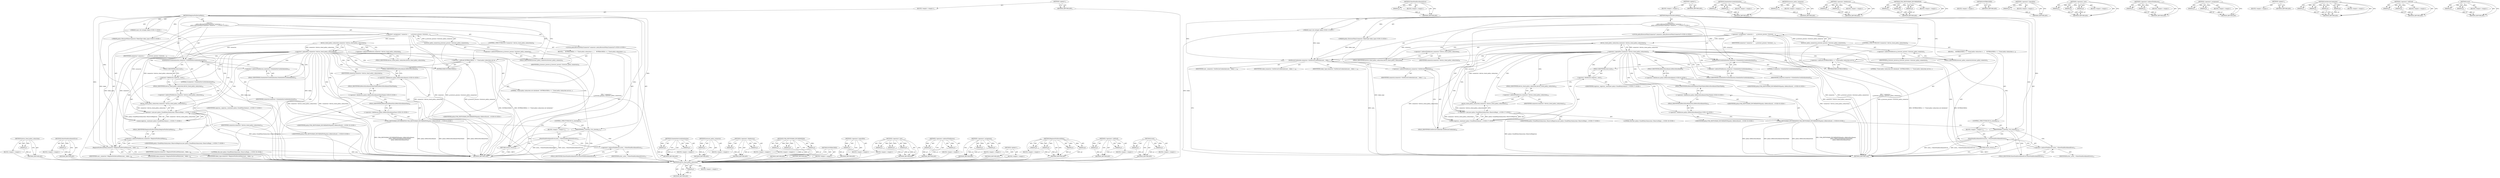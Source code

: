 digraph "reset" {
vulnerable_117 [label=<(METHOD,device_cloud_policy_subsystem)>];
vulnerable_118 [label=<(PARAM,p1)>];
vulnerable_119 [label=<(BLOCK,&lt;empty&gt;,&lt;empty&gt;)>];
vulnerable_120 [label=<(METHOD_RETURN,ANY)>];
vulnerable_140 [label=<(METHOD,ShowFatalEnrollmentError)>];
vulnerable_141 [label=<(PARAM,p1)>];
vulnerable_142 [label=<(BLOCK,&lt;empty&gt;,&lt;empty&gt;)>];
vulnerable_143 [label=<(METHOD_RETURN,ANY)>];
vulnerable_6 [label=<(METHOD,&lt;global&gt;)<SUB>1</SUB>>];
vulnerable_7 [label=<(BLOCK,&lt;empty&gt;,&lt;empty&gt;)<SUB>1</SUB>>];
vulnerable_8 [label=<(METHOD,RegisterForDevicePolicy)<SUB>1</SUB>>];
vulnerable_9 [label="<(PARAM,const std::string&amp; token)<SUB>2</SUB>>"];
vulnerable_10 [label="<(PARAM,policy::BrowserPolicyConnector::TokenType token_type)<SUB>3</SUB>>"];
vulnerable_11 [label="<(BLOCK,{
  policy::BrowserPolicyConnector* connector =...,{
  policy::BrowserPolicyConnector* connector =...)<SUB>3</SUB>>"];
vulnerable_12 [label="<(LOCAL,policy.BrowserPolicyConnector* connector: policy.BrowserPolicyConnector*)<SUB>4</SUB>>"];
vulnerable_13 [label=<(&lt;operator&gt;.assignment,* connector =
      g_browser_process-&gt;browser_...)<SUB>4</SUB>>];
vulnerable_14 [label=<(IDENTIFIER,connector,* connector =
      g_browser_process-&gt;browser_...)<SUB>4</SUB>>];
vulnerable_15 [label=<(browser_policy_connector,g_browser_process-&gt;browser_policy_connector())<SUB>5</SUB>>];
vulnerable_16 [label=<(&lt;operator&gt;.indirectFieldAccess,g_browser_process-&gt;browser_policy_connector)<SUB>5</SUB>>];
vulnerable_17 [label=<(IDENTIFIER,g_browser_process,g_browser_process-&gt;browser_policy_connector())<SUB>5</SUB>>];
vulnerable_18 [label=<(FIELD_IDENTIFIER,browser_policy_connector,browser_policy_connector)<SUB>5</SUB>>];
vulnerable_19 [label=<(CONTROL_STRUCTURE,IF,if (!connector-&gt;device_cloud_policy_subsystem()))<SUB>6</SUB>>];
vulnerable_20 [label=<(&lt;operator&gt;.logicalNot,!connector-&gt;device_cloud_policy_subsystem())<SUB>6</SUB>>];
vulnerable_21 [label=<(device_cloud_policy_subsystem,connector-&gt;device_cloud_policy_subsystem())<SUB>6</SUB>>];
vulnerable_22 [label=<(&lt;operator&gt;.indirectFieldAccess,connector-&gt;device_cloud_policy_subsystem)<SUB>6</SUB>>];
vulnerable_23 [label=<(IDENTIFIER,connector,connector-&gt;device_cloud_policy_subsystem())<SUB>6</SUB>>];
vulnerable_24 [label=<(FIELD_IDENTIFIER,device_cloud_policy_subsystem,device_cloud_policy_subsystem)<SUB>6</SUB>>];
vulnerable_25 [label=<(BLOCK,{
    NOTREACHED() &lt;&lt; &quot;Cloud policy subsystem n...,{
    NOTREACHED() &lt;&lt; &quot;Cloud policy subsystem n...)<SUB>6</SUB>>];
vulnerable_26 [label=<(&lt;operator&gt;.shiftLeft,NOTREACHED() &lt;&lt; &quot;Cloud policy subsystem not ini...)<SUB>7</SUB>>];
vulnerable_27 [label=<(NOTREACHED,NOTREACHED())<SUB>7</SUB>>];
vulnerable_28 [label=<(LITERAL,&quot;Cloud policy subsystem not initialized.&quot;,NOTREACHED() &lt;&lt; &quot;Cloud policy subsystem not ini...)<SUB>7</SUB>>];
vulnerable_29 [label="<(UMA_HISTOGRAM_ENUMERATION,UMA_HISTOGRAM_ENUMERATION(policy::kMetricEnroll...)<SUB>8</SUB>>"];
vulnerable_30 [label="<(&lt;operator&gt;.fieldAccess,policy::kMetricEnrollment)<SUB>8</SUB>>"];
vulnerable_31 [label="<(IDENTIFIER,policy,UMA_HISTOGRAM_ENUMERATION(policy::kMetricEnroll...)<SUB>8</SUB>>"];
vulnerable_32 [label=<(FIELD_IDENTIFIER,kMetricEnrollment,kMetricEnrollment)<SUB>8</SUB>>];
vulnerable_33 [label="<(&lt;operator&gt;.fieldAccess,policy::kMetricEnrollmentOtherFailed)<SUB>9</SUB>>"];
vulnerable_34 [label="<(IDENTIFIER,policy,UMA_HISTOGRAM_ENUMERATION(policy::kMetricEnroll...)<SUB>9</SUB>>"];
vulnerable_35 [label=<(FIELD_IDENTIFIER,kMetricEnrollmentOtherFailed,kMetricEnrollmentOtherFailed)<SUB>9</SUB>>];
vulnerable_36 [label="<(&lt;operator&gt;.fieldAccess,policy::kMetricEnrollmentSize)<SUB>10</SUB>>"];
vulnerable_37 [label="<(IDENTIFIER,policy,UMA_HISTOGRAM_ENUMERATION(policy::kMetricEnroll...)<SUB>10</SUB>>"];
vulnerable_38 [label=<(FIELD_IDENTIFIER,kMetricEnrollmentSize,kMetricEnrollmentSize)<SUB>10</SUB>>];
vulnerable_39 [label=<(CONTROL_STRUCTURE,IF,if (is_showing_))<SUB>11</SUB>>];
vulnerable_40 [label=<(IDENTIFIER,is_showing_,if (is_showing_))<SUB>11</SUB>>];
vulnerable_41 [label=<(BLOCK,&lt;empty&gt;,&lt;empty&gt;)<SUB>12</SUB>>];
vulnerable_42 [label=<(ShowFatalEnrollmentError,actor_-&gt;ShowFatalEnrollmentError())<SUB>12</SUB>>];
vulnerable_43 [label=<(&lt;operator&gt;.indirectFieldAccess,actor_-&gt;ShowFatalEnrollmentError)<SUB>12</SUB>>];
vulnerable_44 [label=<(IDENTIFIER,actor_,actor_-&gt;ShowFatalEnrollmentError())<SUB>12</SUB>>];
vulnerable_45 [label=<(FIELD_IDENTIFIER,ShowFatalEnrollmentError,ShowFatalEnrollmentError)<SUB>12</SUB>>];
vulnerable_46 [label=<(RETURN,return;,return;)<SUB>13</SUB>>];
vulnerable_47 [label=<(ScheduleServiceInitialization,connector-&gt;ScheduleServiceInitialization(0))<SUB>16</SUB>>];
vulnerable_48 [label=<(&lt;operator&gt;.indirectFieldAccess,connector-&gt;ScheduleServiceInitialization)<SUB>16</SUB>>];
vulnerable_49 [label=<(IDENTIFIER,connector,connector-&gt;ScheduleServiceInitialization(0))<SUB>16</SUB>>];
vulnerable_50 [label=<(FIELD_IDENTIFIER,ScheduleServiceInitialization,ScheduleServiceInitialization)<SUB>16</SUB>>];
vulnerable_51 [label=<(LITERAL,0,connector-&gt;ScheduleServiceInitialization(0))<SUB>16</SUB>>];
vulnerable_52 [label="<(reset,registrar_.reset(new policy::CloudPolicySubsyst...)<SUB>17</SUB>>"];
vulnerable_53 [label=<(&lt;operator&gt;.fieldAccess,registrar_.reset)<SUB>17</SUB>>];
vulnerable_54 [label="<(IDENTIFIER,registrar_,registrar_.reset(new policy::CloudPolicySubsyst...)<SUB>17</SUB>>"];
vulnerable_55 [label=<(FIELD_IDENTIFIER,reset,reset)<SUB>17</SUB>>];
vulnerable_56 [label="<(&lt;operator&gt;.new,new policy::CloudPolicySubsystem::ObserverRegis...)<SUB>17</SUB>>"];
vulnerable_57 [label="<(IDENTIFIER,policy::CloudPolicySubsystem::ObserverRegistrar,new policy::CloudPolicySubsystem::ObserverRegis...)<SUB>17</SUB>>"];
vulnerable_58 [label=<(device_cloud_policy_subsystem,connector-&gt;device_cloud_policy_subsystem())<SUB>18</SUB>>];
vulnerable_59 [label=<(&lt;operator&gt;.indirectFieldAccess,connector-&gt;device_cloud_policy_subsystem)<SUB>18</SUB>>];
vulnerable_60 [label=<(IDENTIFIER,connector,connector-&gt;device_cloud_policy_subsystem())<SUB>18</SUB>>];
vulnerable_61 [label=<(FIELD_IDENTIFIER,device_cloud_policy_subsystem,device_cloud_policy_subsystem)<SUB>18</SUB>>];
vulnerable_62 [label="<(LITERAL,this,new policy::CloudPolicySubsystem::ObserverRegis...)<SUB>18</SUB>>"];
vulnerable_63 [label=<(SetDeviceCredentials,connector-&gt;SetDeviceCredentials(user_, token, t...)<SUB>20</SUB>>];
vulnerable_64 [label=<(&lt;operator&gt;.indirectFieldAccess,connector-&gt;SetDeviceCredentials)<SUB>20</SUB>>];
vulnerable_65 [label=<(IDENTIFIER,connector,connector-&gt;SetDeviceCredentials(user_, token, t...)<SUB>20</SUB>>];
vulnerable_66 [label=<(FIELD_IDENTIFIER,SetDeviceCredentials,SetDeviceCredentials)<SUB>20</SUB>>];
vulnerable_67 [label=<(IDENTIFIER,user_,connector-&gt;SetDeviceCredentials(user_, token, t...)<SUB>20</SUB>>];
vulnerable_68 [label=<(IDENTIFIER,token,connector-&gt;SetDeviceCredentials(user_, token, t...)<SUB>20</SUB>>];
vulnerable_69 [label=<(IDENTIFIER,token_type,connector-&gt;SetDeviceCredentials(user_, token, t...)<SUB>20</SUB>>];
vulnerable_70 [label=<(METHOD_RETURN,void)<SUB>1</SUB>>];
vulnerable_72 [label=<(METHOD_RETURN,ANY)<SUB>1</SUB>>];
vulnerable_144 [label=<(METHOD,ScheduleServiceInitialization)>];
vulnerable_145 [label=<(PARAM,p1)>];
vulnerable_146 [label=<(PARAM,p2)>];
vulnerable_147 [label=<(BLOCK,&lt;empty&gt;,&lt;empty&gt;)>];
vulnerable_148 [label=<(METHOD_RETURN,ANY)>];
vulnerable_104 [label=<(METHOD,browser_policy_connector)>];
vulnerable_105 [label=<(PARAM,p1)>];
vulnerable_106 [label=<(BLOCK,&lt;empty&gt;,&lt;empty&gt;)>];
vulnerable_107 [label=<(METHOD_RETURN,ANY)>];
vulnerable_135 [label=<(METHOD,&lt;operator&gt;.fieldAccess)>];
vulnerable_136 [label=<(PARAM,p1)>];
vulnerable_137 [label=<(PARAM,p2)>];
vulnerable_138 [label=<(BLOCK,&lt;empty&gt;,&lt;empty&gt;)>];
vulnerable_139 [label=<(METHOD_RETURN,ANY)>];
vulnerable_129 [label=<(METHOD,UMA_HISTOGRAM_ENUMERATION)>];
vulnerable_130 [label=<(PARAM,p1)>];
vulnerable_131 [label=<(PARAM,p2)>];
vulnerable_132 [label=<(PARAM,p3)>];
vulnerable_133 [label=<(BLOCK,&lt;empty&gt;,&lt;empty&gt;)>];
vulnerable_134 [label=<(METHOD_RETURN,ANY)>];
vulnerable_126 [label=<(METHOD,NOTREACHED)>];
vulnerable_127 [label=<(BLOCK,&lt;empty&gt;,&lt;empty&gt;)>];
vulnerable_128 [label=<(METHOD_RETURN,ANY)>];
vulnerable_113 [label=<(METHOD,&lt;operator&gt;.logicalNot)>];
vulnerable_114 [label=<(PARAM,p1)>];
vulnerable_115 [label=<(BLOCK,&lt;empty&gt;,&lt;empty&gt;)>];
vulnerable_116 [label=<(METHOD_RETURN,ANY)>];
vulnerable_154 [label=<(METHOD,&lt;operator&gt;.new)>];
vulnerable_155 [label=<(PARAM,p1)>];
vulnerable_156 [label=<(PARAM,p2)>];
vulnerable_157 [label=<(PARAM,p3)>];
vulnerable_158 [label=<(BLOCK,&lt;empty&gt;,&lt;empty&gt;)>];
vulnerable_159 [label=<(METHOD_RETURN,ANY)>];
vulnerable_108 [label=<(METHOD,&lt;operator&gt;.indirectFieldAccess)>];
vulnerable_109 [label=<(PARAM,p1)>];
vulnerable_110 [label=<(PARAM,p2)>];
vulnerable_111 [label=<(BLOCK,&lt;empty&gt;,&lt;empty&gt;)>];
vulnerable_112 [label=<(METHOD_RETURN,ANY)>];
vulnerable_99 [label=<(METHOD,&lt;operator&gt;.assignment)>];
vulnerable_100 [label=<(PARAM,p1)>];
vulnerable_101 [label=<(PARAM,p2)>];
vulnerable_102 [label=<(BLOCK,&lt;empty&gt;,&lt;empty&gt;)>];
vulnerable_103 [label=<(METHOD_RETURN,ANY)>];
vulnerable_93 [label=<(METHOD,&lt;global&gt;)<SUB>1</SUB>>];
vulnerable_94 [label=<(BLOCK,&lt;empty&gt;,&lt;empty&gt;)>];
vulnerable_95 [label=<(METHOD_RETURN,ANY)>];
vulnerable_160 [label=<(METHOD,SetDeviceCredentials)>];
vulnerable_161 [label=<(PARAM,p1)>];
vulnerable_162 [label=<(PARAM,p2)>];
vulnerable_163 [label=<(PARAM,p3)>];
vulnerable_164 [label=<(PARAM,p4)>];
vulnerable_165 [label=<(BLOCK,&lt;empty&gt;,&lt;empty&gt;)>];
vulnerable_166 [label=<(METHOD_RETURN,ANY)>];
vulnerable_121 [label=<(METHOD,&lt;operator&gt;.shiftLeft)>];
vulnerable_122 [label=<(PARAM,p1)>];
vulnerable_123 [label=<(PARAM,p2)>];
vulnerable_124 [label=<(BLOCK,&lt;empty&gt;,&lt;empty&gt;)>];
vulnerable_125 [label=<(METHOD_RETURN,ANY)>];
vulnerable_149 [label=<(METHOD,reset)>];
vulnerable_150 [label=<(PARAM,p1)>];
vulnerable_151 [label=<(PARAM,p2)>];
vulnerable_152 [label=<(BLOCK,&lt;empty&gt;,&lt;empty&gt;)>];
vulnerable_153 [label=<(METHOD_RETURN,ANY)>];
fixed_117 [label=<(METHOD,device_cloud_policy_subsystem)>];
fixed_118 [label=<(PARAM,p1)>];
fixed_119 [label=<(BLOCK,&lt;empty&gt;,&lt;empty&gt;)>];
fixed_120 [label=<(METHOD_RETURN,ANY)>];
fixed_140 [label=<(METHOD,ShowFatalEnrollmentError)>];
fixed_141 [label=<(PARAM,p1)>];
fixed_142 [label=<(BLOCK,&lt;empty&gt;,&lt;empty&gt;)>];
fixed_143 [label=<(METHOD_RETURN,ANY)>];
fixed_6 [label=<(METHOD,&lt;global&gt;)<SUB>1</SUB>>];
fixed_7 [label=<(BLOCK,&lt;empty&gt;,&lt;empty&gt;)<SUB>1</SUB>>];
fixed_8 [label=<(METHOD,RegisterForDevicePolicy)<SUB>1</SUB>>];
fixed_9 [label="<(PARAM,const std::string&amp; token)<SUB>2</SUB>>"];
fixed_10 [label="<(PARAM,policy::BrowserPolicyConnector::TokenType token_type)<SUB>3</SUB>>"];
fixed_11 [label="<(BLOCK,{
  policy::BrowserPolicyConnector* connector =...,{
  policy::BrowserPolicyConnector* connector =...)<SUB>3</SUB>>"];
fixed_12 [label="<(LOCAL,policy.BrowserPolicyConnector* connector: policy.BrowserPolicyConnector*)<SUB>4</SUB>>"];
fixed_13 [label=<(&lt;operator&gt;.assignment,* connector =
      g_browser_process-&gt;browser_...)<SUB>4</SUB>>];
fixed_14 [label=<(IDENTIFIER,connector,* connector =
      g_browser_process-&gt;browser_...)<SUB>4</SUB>>];
fixed_15 [label=<(browser_policy_connector,g_browser_process-&gt;browser_policy_connector())<SUB>5</SUB>>];
fixed_16 [label=<(&lt;operator&gt;.indirectFieldAccess,g_browser_process-&gt;browser_policy_connector)<SUB>5</SUB>>];
fixed_17 [label=<(IDENTIFIER,g_browser_process,g_browser_process-&gt;browser_policy_connector())<SUB>5</SUB>>];
fixed_18 [label=<(FIELD_IDENTIFIER,browser_policy_connector,browser_policy_connector)<SUB>5</SUB>>];
fixed_19 [label=<(CONTROL_STRUCTURE,IF,if (!connector-&gt;device_cloud_policy_subsystem()))<SUB>6</SUB>>];
fixed_20 [label=<(&lt;operator&gt;.logicalNot,!connector-&gt;device_cloud_policy_subsystem())<SUB>6</SUB>>];
fixed_21 [label=<(device_cloud_policy_subsystem,connector-&gt;device_cloud_policy_subsystem())<SUB>6</SUB>>];
fixed_22 [label=<(&lt;operator&gt;.indirectFieldAccess,connector-&gt;device_cloud_policy_subsystem)<SUB>6</SUB>>];
fixed_23 [label=<(IDENTIFIER,connector,connector-&gt;device_cloud_policy_subsystem())<SUB>6</SUB>>];
fixed_24 [label=<(FIELD_IDENTIFIER,device_cloud_policy_subsystem,device_cloud_policy_subsystem)<SUB>6</SUB>>];
fixed_25 [label=<(BLOCK,{
    NOTREACHED() &lt;&lt; &quot;Cloud policy subsystem n...,{
    NOTREACHED() &lt;&lt; &quot;Cloud policy subsystem n...)<SUB>6</SUB>>];
fixed_26 [label=<(&lt;operator&gt;.shiftLeft,NOTREACHED() &lt;&lt; &quot;Cloud policy subsystem not ini...)<SUB>7</SUB>>];
fixed_27 [label=<(NOTREACHED,NOTREACHED())<SUB>7</SUB>>];
fixed_28 [label=<(LITERAL,&quot;Cloud policy subsystem not initialized.&quot;,NOTREACHED() &lt;&lt; &quot;Cloud policy subsystem not ini...)<SUB>7</SUB>>];
fixed_29 [label="<(UMA_HISTOGRAM_ENUMERATION,UMA_HISTOGRAM_ENUMERATION(policy::kMetricEnroll...)<SUB>8</SUB>>"];
fixed_30 [label="<(&lt;operator&gt;.fieldAccess,policy::kMetricEnrollment)<SUB>8</SUB>>"];
fixed_31 [label="<(IDENTIFIER,policy,UMA_HISTOGRAM_ENUMERATION(policy::kMetricEnroll...)<SUB>8</SUB>>"];
fixed_32 [label=<(FIELD_IDENTIFIER,kMetricEnrollment,kMetricEnrollment)<SUB>8</SUB>>];
fixed_33 [label="<(&lt;operator&gt;.fieldAccess,policy::kMetricEnrollmentOtherFailed)<SUB>9</SUB>>"];
fixed_34 [label="<(IDENTIFIER,policy,UMA_HISTOGRAM_ENUMERATION(policy::kMetricEnroll...)<SUB>9</SUB>>"];
fixed_35 [label=<(FIELD_IDENTIFIER,kMetricEnrollmentOtherFailed,kMetricEnrollmentOtherFailed)<SUB>9</SUB>>];
fixed_36 [label="<(&lt;operator&gt;.fieldAccess,policy::kMetricEnrollmentSize)<SUB>10</SUB>>"];
fixed_37 [label="<(IDENTIFIER,policy,UMA_HISTOGRAM_ENUMERATION(policy::kMetricEnroll...)<SUB>10</SUB>>"];
fixed_38 [label=<(FIELD_IDENTIFIER,kMetricEnrollmentSize,kMetricEnrollmentSize)<SUB>10</SUB>>];
fixed_39 [label=<(CONTROL_STRUCTURE,IF,if (is_showing_))<SUB>11</SUB>>];
fixed_40 [label=<(IDENTIFIER,is_showing_,if (is_showing_))<SUB>11</SUB>>];
fixed_41 [label=<(BLOCK,&lt;empty&gt;,&lt;empty&gt;)<SUB>12</SUB>>];
fixed_42 [label=<(ShowFatalEnrollmentError,actor_-&gt;ShowFatalEnrollmentError())<SUB>12</SUB>>];
fixed_43 [label=<(&lt;operator&gt;.indirectFieldAccess,actor_-&gt;ShowFatalEnrollmentError)<SUB>12</SUB>>];
fixed_44 [label=<(IDENTIFIER,actor_,actor_-&gt;ShowFatalEnrollmentError())<SUB>12</SUB>>];
fixed_45 [label=<(FIELD_IDENTIFIER,ShowFatalEnrollmentError,ShowFatalEnrollmentError)<SUB>12</SUB>>];
fixed_46 [label=<(RETURN,return;,return;)<SUB>13</SUB>>];
fixed_47 [label=<(ScheduleServiceInitialization,connector-&gt;ScheduleServiceInitialization(0))<SUB>16</SUB>>];
fixed_48 [label=<(&lt;operator&gt;.indirectFieldAccess,connector-&gt;ScheduleServiceInitialization)<SUB>16</SUB>>];
fixed_49 [label=<(IDENTIFIER,connector,connector-&gt;ScheduleServiceInitialization(0))<SUB>16</SUB>>];
fixed_50 [label=<(FIELD_IDENTIFIER,ScheduleServiceInitialization,ScheduleServiceInitialization)<SUB>16</SUB>>];
fixed_51 [label=<(LITERAL,0,connector-&gt;ScheduleServiceInitialization(0))<SUB>16</SUB>>];
fixed_52 [label="<(reset,registrar_.reset(new policy::CloudPolicySubsyst...)<SUB>17</SUB>>"];
fixed_53 [label=<(&lt;operator&gt;.fieldAccess,registrar_.reset)<SUB>17</SUB>>];
fixed_54 [label="<(IDENTIFIER,registrar_,registrar_.reset(new policy::CloudPolicySubsyst...)<SUB>17</SUB>>"];
fixed_55 [label=<(FIELD_IDENTIFIER,reset,reset)<SUB>17</SUB>>];
fixed_56 [label="<(&lt;operator&gt;.new,new policy::CloudPolicySubsystem::ObserverRegis...)<SUB>17</SUB>>"];
fixed_57 [label="<(IDENTIFIER,policy::CloudPolicySubsystem::ObserverRegistrar,new policy::CloudPolicySubsystem::ObserverRegis...)<SUB>17</SUB>>"];
fixed_58 [label=<(device_cloud_policy_subsystem,connector-&gt;device_cloud_policy_subsystem())<SUB>18</SUB>>];
fixed_59 [label=<(&lt;operator&gt;.indirectFieldAccess,connector-&gt;device_cloud_policy_subsystem)<SUB>18</SUB>>];
fixed_60 [label=<(IDENTIFIER,connector,connector-&gt;device_cloud_policy_subsystem())<SUB>18</SUB>>];
fixed_61 [label=<(FIELD_IDENTIFIER,device_cloud_policy_subsystem,device_cloud_policy_subsystem)<SUB>18</SUB>>];
fixed_62 [label="<(LITERAL,this,new policy::CloudPolicySubsystem::ObserverRegis...)<SUB>18</SUB>>"];
fixed_63 [label=<(RegisterForDevicePolicy,connector-&gt;RegisterForDevicePolicy(user_, token...)<SUB>20</SUB>>];
fixed_64 [label=<(&lt;operator&gt;.indirectFieldAccess,connector-&gt;RegisterForDevicePolicy)<SUB>20</SUB>>];
fixed_65 [label=<(IDENTIFIER,connector,connector-&gt;RegisterForDevicePolicy(user_, token...)<SUB>20</SUB>>];
fixed_66 [label=<(FIELD_IDENTIFIER,RegisterForDevicePolicy,RegisterForDevicePolicy)<SUB>20</SUB>>];
fixed_67 [label=<(IDENTIFIER,user_,connector-&gt;RegisterForDevicePolicy(user_, token...)<SUB>20</SUB>>];
fixed_68 [label=<(IDENTIFIER,token,connector-&gt;RegisterForDevicePolicy(user_, token...)<SUB>20</SUB>>];
fixed_69 [label=<(IDENTIFIER,token_type,connector-&gt;RegisterForDevicePolicy(user_, token...)<SUB>20</SUB>>];
fixed_70 [label=<(METHOD_RETURN,void)<SUB>1</SUB>>];
fixed_72 [label=<(METHOD_RETURN,ANY)<SUB>1</SUB>>];
fixed_144 [label=<(METHOD,ScheduleServiceInitialization)>];
fixed_145 [label=<(PARAM,p1)>];
fixed_146 [label=<(PARAM,p2)>];
fixed_147 [label=<(BLOCK,&lt;empty&gt;,&lt;empty&gt;)>];
fixed_148 [label=<(METHOD_RETURN,ANY)>];
fixed_104 [label=<(METHOD,browser_policy_connector)>];
fixed_105 [label=<(PARAM,p1)>];
fixed_106 [label=<(BLOCK,&lt;empty&gt;,&lt;empty&gt;)>];
fixed_107 [label=<(METHOD_RETURN,ANY)>];
fixed_135 [label=<(METHOD,&lt;operator&gt;.fieldAccess)>];
fixed_136 [label=<(PARAM,p1)>];
fixed_137 [label=<(PARAM,p2)>];
fixed_138 [label=<(BLOCK,&lt;empty&gt;,&lt;empty&gt;)>];
fixed_139 [label=<(METHOD_RETURN,ANY)>];
fixed_129 [label=<(METHOD,UMA_HISTOGRAM_ENUMERATION)>];
fixed_130 [label=<(PARAM,p1)>];
fixed_131 [label=<(PARAM,p2)>];
fixed_132 [label=<(PARAM,p3)>];
fixed_133 [label=<(BLOCK,&lt;empty&gt;,&lt;empty&gt;)>];
fixed_134 [label=<(METHOD_RETURN,ANY)>];
fixed_126 [label=<(METHOD,NOTREACHED)>];
fixed_127 [label=<(BLOCK,&lt;empty&gt;,&lt;empty&gt;)>];
fixed_128 [label=<(METHOD_RETURN,ANY)>];
fixed_113 [label=<(METHOD,&lt;operator&gt;.logicalNot)>];
fixed_114 [label=<(PARAM,p1)>];
fixed_115 [label=<(BLOCK,&lt;empty&gt;,&lt;empty&gt;)>];
fixed_116 [label=<(METHOD_RETURN,ANY)>];
fixed_154 [label=<(METHOD,&lt;operator&gt;.new)>];
fixed_155 [label=<(PARAM,p1)>];
fixed_156 [label=<(PARAM,p2)>];
fixed_157 [label=<(PARAM,p3)>];
fixed_158 [label=<(BLOCK,&lt;empty&gt;,&lt;empty&gt;)>];
fixed_159 [label=<(METHOD_RETURN,ANY)>];
fixed_108 [label=<(METHOD,&lt;operator&gt;.indirectFieldAccess)>];
fixed_109 [label=<(PARAM,p1)>];
fixed_110 [label=<(PARAM,p2)>];
fixed_111 [label=<(BLOCK,&lt;empty&gt;,&lt;empty&gt;)>];
fixed_112 [label=<(METHOD_RETURN,ANY)>];
fixed_99 [label=<(METHOD,&lt;operator&gt;.assignment)>];
fixed_100 [label=<(PARAM,p1)>];
fixed_101 [label=<(PARAM,p2)>];
fixed_102 [label=<(BLOCK,&lt;empty&gt;,&lt;empty&gt;)>];
fixed_103 [label=<(METHOD_RETURN,ANY)>];
fixed_93 [label=<(METHOD,&lt;global&gt;)<SUB>1</SUB>>];
fixed_94 [label=<(BLOCK,&lt;empty&gt;,&lt;empty&gt;)>];
fixed_95 [label=<(METHOD_RETURN,ANY)>];
fixed_160 [label=<(METHOD,RegisterForDevicePolicy)>];
fixed_161 [label=<(PARAM,p1)>];
fixed_162 [label=<(PARAM,p2)>];
fixed_163 [label=<(PARAM,p3)>];
fixed_164 [label=<(PARAM,p4)>];
fixed_165 [label=<(BLOCK,&lt;empty&gt;,&lt;empty&gt;)>];
fixed_166 [label=<(METHOD_RETURN,ANY)>];
fixed_121 [label=<(METHOD,&lt;operator&gt;.shiftLeft)>];
fixed_122 [label=<(PARAM,p1)>];
fixed_123 [label=<(PARAM,p2)>];
fixed_124 [label=<(BLOCK,&lt;empty&gt;,&lt;empty&gt;)>];
fixed_125 [label=<(METHOD_RETURN,ANY)>];
fixed_149 [label=<(METHOD,reset)>];
fixed_150 [label=<(PARAM,p1)>];
fixed_151 [label=<(PARAM,p2)>];
fixed_152 [label=<(BLOCK,&lt;empty&gt;,&lt;empty&gt;)>];
fixed_153 [label=<(METHOD_RETURN,ANY)>];
vulnerable_117 -> vulnerable_118  [key=0, label="AST: "];
vulnerable_117 -> vulnerable_118  [key=1, label="DDG: "];
vulnerable_117 -> vulnerable_119  [key=0, label="AST: "];
vulnerable_117 -> vulnerable_120  [key=0, label="AST: "];
vulnerable_117 -> vulnerable_120  [key=1, label="CFG: "];
vulnerable_118 -> vulnerable_120  [key=0, label="DDG: p1"];
vulnerable_140 -> vulnerable_141  [key=0, label="AST: "];
vulnerable_140 -> vulnerable_141  [key=1, label="DDG: "];
vulnerable_140 -> vulnerable_142  [key=0, label="AST: "];
vulnerable_140 -> vulnerable_143  [key=0, label="AST: "];
vulnerable_140 -> vulnerable_143  [key=1, label="CFG: "];
vulnerable_141 -> vulnerable_143  [key=0, label="DDG: p1"];
vulnerable_6 -> vulnerable_7  [key=0, label="AST: "];
vulnerable_6 -> vulnerable_72  [key=0, label="AST: "];
vulnerable_6 -> vulnerable_72  [key=1, label="CFG: "];
vulnerable_7 -> vulnerable_8  [key=0, label="AST: "];
vulnerable_8 -> vulnerable_9  [key=0, label="AST: "];
vulnerable_8 -> vulnerable_9  [key=1, label="DDG: "];
vulnerable_8 -> vulnerable_10  [key=0, label="AST: "];
vulnerable_8 -> vulnerable_10  [key=1, label="DDG: "];
vulnerable_8 -> vulnerable_11  [key=0, label="AST: "];
vulnerable_8 -> vulnerable_70  [key=0, label="AST: "];
vulnerable_8 -> vulnerable_18  [key=0, label="CFG: "];
vulnerable_8 -> vulnerable_47  [key=0, label="DDG: "];
vulnerable_8 -> vulnerable_63  [key=0, label="DDG: "];
vulnerable_8 -> vulnerable_46  [key=0, label="DDG: "];
vulnerable_8 -> vulnerable_56  [key=0, label="DDG: "];
vulnerable_8 -> vulnerable_26  [key=0, label="DDG: "];
vulnerable_8 -> vulnerable_40  [key=0, label="DDG: "];
vulnerable_9 -> vulnerable_70  [key=0, label="DDG: token"];
vulnerable_9 -> vulnerable_63  [key=0, label="DDG: token"];
vulnerable_10 -> vulnerable_70  [key=0, label="DDG: token_type"];
vulnerable_10 -> vulnerable_63  [key=0, label="DDG: token_type"];
vulnerable_11 -> vulnerable_12  [key=0, label="AST: "];
vulnerable_11 -> vulnerable_13  [key=0, label="AST: "];
vulnerable_11 -> vulnerable_19  [key=0, label="AST: "];
vulnerable_11 -> vulnerable_47  [key=0, label="AST: "];
vulnerable_11 -> vulnerable_52  [key=0, label="AST: "];
vulnerable_11 -> vulnerable_63  [key=0, label="AST: "];
vulnerable_13 -> vulnerable_14  [key=0, label="AST: "];
vulnerable_13 -> vulnerable_15  [key=0, label="AST: "];
vulnerable_13 -> vulnerable_24  [key=0, label="CFG: "];
vulnerable_13 -> vulnerable_70  [key=0, label="DDG: connector"];
vulnerable_13 -> vulnerable_70  [key=1, label="DDG: g_browser_process-&gt;browser_policy_connector()"];
vulnerable_13 -> vulnerable_70  [key=2, label="DDG: * connector =
      g_browser_process-&gt;browser_policy_connector()"];
vulnerable_13 -> vulnerable_47  [key=0, label="DDG: connector"];
vulnerable_13 -> vulnerable_63  [key=0, label="DDG: connector"];
vulnerable_13 -> vulnerable_21  [key=0, label="DDG: connector"];
vulnerable_13 -> vulnerable_58  [key=0, label="DDG: connector"];
vulnerable_15 -> vulnerable_16  [key=0, label="AST: "];
vulnerable_15 -> vulnerable_13  [key=0, label="CFG: "];
vulnerable_15 -> vulnerable_13  [key=1, label="DDG: g_browser_process-&gt;browser_policy_connector"];
vulnerable_15 -> vulnerable_70  [key=0, label="DDG: g_browser_process-&gt;browser_policy_connector"];
vulnerable_16 -> vulnerable_17  [key=0, label="AST: "];
vulnerable_16 -> vulnerable_18  [key=0, label="AST: "];
vulnerable_16 -> vulnerable_15  [key=0, label="CFG: "];
vulnerable_18 -> vulnerable_16  [key=0, label="CFG: "];
vulnerable_19 -> vulnerable_20  [key=0, label="AST: "];
vulnerable_19 -> vulnerable_25  [key=0, label="AST: "];
vulnerable_20 -> vulnerable_21  [key=0, label="AST: "];
vulnerable_20 -> vulnerable_27  [key=0, label="CFG: "];
vulnerable_20 -> vulnerable_27  [key=1, label="CDG: "];
vulnerable_20 -> vulnerable_50  [key=0, label="CFG: "];
vulnerable_20 -> vulnerable_50  [key=1, label="CDG: "];
vulnerable_20 -> vulnerable_70  [key=0, label="DDG: connector-&gt;device_cloud_policy_subsystem()"];
vulnerable_20 -> vulnerable_70  [key=1, label="DDG: !connector-&gt;device_cloud_policy_subsystem()"];
vulnerable_20 -> vulnerable_47  [key=0, label="CDG: "];
vulnerable_20 -> vulnerable_30  [key=0, label="CDG: "];
vulnerable_20 -> vulnerable_48  [key=0, label="CDG: "];
vulnerable_20 -> vulnerable_32  [key=0, label="CDG: "];
vulnerable_20 -> vulnerable_58  [key=0, label="CDG: "];
vulnerable_20 -> vulnerable_33  [key=0, label="CDG: "];
vulnerable_20 -> vulnerable_61  [key=0, label="CDG: "];
vulnerable_20 -> vulnerable_26  [key=0, label="CDG: "];
vulnerable_20 -> vulnerable_64  [key=0, label="CDG: "];
vulnerable_20 -> vulnerable_66  [key=0, label="CDG: "];
vulnerable_20 -> vulnerable_36  [key=0, label="CDG: "];
vulnerable_20 -> vulnerable_52  [key=0, label="CDG: "];
vulnerable_20 -> vulnerable_46  [key=0, label="CDG: "];
vulnerable_20 -> vulnerable_53  [key=0, label="CDG: "];
vulnerable_20 -> vulnerable_38  [key=0, label="CDG: "];
vulnerable_20 -> vulnerable_56  [key=0, label="CDG: "];
vulnerable_20 -> vulnerable_63  [key=0, label="CDG: "];
vulnerable_20 -> vulnerable_40  [key=0, label="CDG: "];
vulnerable_20 -> vulnerable_29  [key=0, label="CDG: "];
vulnerable_20 -> vulnerable_59  [key=0, label="CDG: "];
vulnerable_20 -> vulnerable_35  [key=0, label="CDG: "];
vulnerable_20 -> vulnerable_55  [key=0, label="CDG: "];
vulnerable_21 -> vulnerable_22  [key=0, label="AST: "];
vulnerable_21 -> vulnerable_20  [key=0, label="CFG: "];
vulnerable_21 -> vulnerable_20  [key=1, label="DDG: connector-&gt;device_cloud_policy_subsystem"];
vulnerable_21 -> vulnerable_70  [key=0, label="DDG: connector-&gt;device_cloud_policy_subsystem"];
vulnerable_21 -> vulnerable_58  [key=0, label="DDG: connector-&gt;device_cloud_policy_subsystem"];
vulnerable_22 -> vulnerable_23  [key=0, label="AST: "];
vulnerable_22 -> vulnerable_24  [key=0, label="AST: "];
vulnerable_22 -> vulnerable_21  [key=0, label="CFG: "];
vulnerable_24 -> vulnerable_22  [key=0, label="CFG: "];
vulnerable_25 -> vulnerable_26  [key=0, label="AST: "];
vulnerable_25 -> vulnerable_29  [key=0, label="AST: "];
vulnerable_25 -> vulnerable_39  [key=0, label="AST: "];
vulnerable_25 -> vulnerable_46  [key=0, label="AST: "];
vulnerable_26 -> vulnerable_27  [key=0, label="AST: "];
vulnerable_26 -> vulnerable_28  [key=0, label="AST: "];
vulnerable_26 -> vulnerable_32  [key=0, label="CFG: "];
vulnerable_26 -> vulnerable_70  [key=0, label="DDG: NOTREACHED()"];
vulnerable_26 -> vulnerable_70  [key=1, label="DDG: NOTREACHED() &lt;&lt; &quot;Cloud policy subsystem not initialized.&quot;"];
vulnerable_27 -> vulnerable_26  [key=0, label="CFG: "];
vulnerable_29 -> vulnerable_30  [key=0, label="AST: "];
vulnerable_29 -> vulnerable_33  [key=0, label="AST: "];
vulnerable_29 -> vulnerable_36  [key=0, label="AST: "];
vulnerable_29 -> vulnerable_40  [key=0, label="CFG: "];
vulnerable_29 -> vulnerable_70  [key=0, label="DDG: policy::kMetricEnrollment"];
vulnerable_29 -> vulnerable_70  [key=1, label="DDG: policy::kMetricEnrollmentOtherFailed"];
vulnerable_29 -> vulnerable_70  [key=2, label="DDG: policy::kMetricEnrollmentSize"];
vulnerable_29 -> vulnerable_70  [key=3, label="DDG: UMA_HISTOGRAM_ENUMERATION(policy::kMetricEnrollment,
                              policy::kMetricEnrollmentOtherFailed,
                              policy::kMetricEnrollmentSize)"];
vulnerable_30 -> vulnerable_31  [key=0, label="AST: "];
vulnerable_30 -> vulnerable_32  [key=0, label="AST: "];
vulnerable_30 -> vulnerable_35  [key=0, label="CFG: "];
vulnerable_32 -> vulnerable_30  [key=0, label="CFG: "];
vulnerable_33 -> vulnerable_34  [key=0, label="AST: "];
vulnerable_33 -> vulnerable_35  [key=0, label="AST: "];
vulnerable_33 -> vulnerable_38  [key=0, label="CFG: "];
vulnerable_35 -> vulnerable_33  [key=0, label="CFG: "];
vulnerable_36 -> vulnerable_37  [key=0, label="AST: "];
vulnerable_36 -> vulnerable_38  [key=0, label="AST: "];
vulnerable_36 -> vulnerable_29  [key=0, label="CFG: "];
vulnerable_38 -> vulnerable_36  [key=0, label="CFG: "];
vulnerable_39 -> vulnerable_40  [key=0, label="AST: "];
vulnerable_39 -> vulnerable_41  [key=0, label="AST: "];
vulnerable_40 -> vulnerable_46  [key=0, label="CFG: "];
vulnerable_40 -> vulnerable_45  [key=0, label="CFG: "];
vulnerable_40 -> vulnerable_45  [key=1, label="CDG: "];
vulnerable_40 -> vulnerable_42  [key=0, label="CDG: "];
vulnerable_40 -> vulnerable_43  [key=0, label="CDG: "];
vulnerable_41 -> vulnerable_42  [key=0, label="AST: "];
vulnerable_42 -> vulnerable_43  [key=0, label="AST: "];
vulnerable_42 -> vulnerable_46  [key=0, label="CFG: "];
vulnerable_42 -> vulnerable_70  [key=0, label="DDG: actor_-&gt;ShowFatalEnrollmentError"];
vulnerable_42 -> vulnerable_70  [key=1, label="DDG: actor_-&gt;ShowFatalEnrollmentError()"];
vulnerable_43 -> vulnerable_44  [key=0, label="AST: "];
vulnerable_43 -> vulnerable_45  [key=0, label="AST: "];
vulnerable_43 -> vulnerable_42  [key=0, label="CFG: "];
vulnerable_45 -> vulnerable_43  [key=0, label="CFG: "];
vulnerable_46 -> vulnerable_70  [key=0, label="CFG: "];
vulnerable_46 -> vulnerable_70  [key=1, label="DDG: &lt;RET&gt;"];
vulnerable_47 -> vulnerable_48  [key=0, label="AST: "];
vulnerable_47 -> vulnerable_51  [key=0, label="AST: "];
vulnerable_47 -> vulnerable_55  [key=0, label="CFG: "];
vulnerable_48 -> vulnerable_49  [key=0, label="AST: "];
vulnerable_48 -> vulnerable_50  [key=0, label="AST: "];
vulnerable_48 -> vulnerable_47  [key=0, label="CFG: "];
vulnerable_50 -> vulnerable_48  [key=0, label="CFG: "];
vulnerable_52 -> vulnerable_53  [key=0, label="AST: "];
vulnerable_52 -> vulnerable_56  [key=0, label="AST: "];
vulnerable_52 -> vulnerable_66  [key=0, label="CFG: "];
vulnerable_53 -> vulnerable_54  [key=0, label="AST: "];
vulnerable_53 -> vulnerable_55  [key=0, label="AST: "];
vulnerable_53 -> vulnerable_61  [key=0, label="CFG: "];
vulnerable_55 -> vulnerable_53  [key=0, label="CFG: "];
vulnerable_56 -> vulnerable_57  [key=0, label="AST: "];
vulnerable_56 -> vulnerable_58  [key=0, label="AST: "];
vulnerable_56 -> vulnerable_62  [key=0, label="AST: "];
vulnerable_56 -> vulnerable_52  [key=0, label="CFG: "];
vulnerable_56 -> vulnerable_52  [key=1, label="DDG: policy::CloudPolicySubsystem::ObserverRegistrar"];
vulnerable_56 -> vulnerable_52  [key=2, label="DDG: connector-&gt;device_cloud_policy_subsystem()"];
vulnerable_56 -> vulnerable_52  [key=3, label="DDG: this"];
vulnerable_56 -> vulnerable_70  [key=0, label="DDG: policy::CloudPolicySubsystem::ObserverRegistrar"];
vulnerable_58 -> vulnerable_59  [key=0, label="AST: "];
vulnerable_58 -> vulnerable_56  [key=0, label="CFG: "];
vulnerable_58 -> vulnerable_56  [key=1, label="DDG: connector-&gt;device_cloud_policy_subsystem"];
vulnerable_59 -> vulnerable_60  [key=0, label="AST: "];
vulnerable_59 -> vulnerable_61  [key=0, label="AST: "];
vulnerable_59 -> vulnerable_58  [key=0, label="CFG: "];
vulnerable_61 -> vulnerable_59  [key=0, label="CFG: "];
vulnerable_63 -> vulnerable_64  [key=0, label="AST: "];
vulnerable_63 -> vulnerable_67  [key=0, label="AST: "];
vulnerable_63 -> vulnerable_68  [key=0, label="AST: "];
vulnerable_63 -> vulnerable_69  [key=0, label="AST: "];
vulnerable_63 -> vulnerable_70  [key=0, label="CFG: "];
vulnerable_63 -> vulnerable_70  [key=1, label="DDG: user_"];
vulnerable_64 -> vulnerable_65  [key=0, label="AST: "];
vulnerable_64 -> vulnerable_66  [key=0, label="AST: "];
vulnerable_64 -> vulnerable_63  [key=0, label="CFG: "];
vulnerable_66 -> vulnerable_64  [key=0, label="CFG: "];
vulnerable_144 -> vulnerable_145  [key=0, label="AST: "];
vulnerable_144 -> vulnerable_145  [key=1, label="DDG: "];
vulnerable_144 -> vulnerable_147  [key=0, label="AST: "];
vulnerable_144 -> vulnerable_146  [key=0, label="AST: "];
vulnerable_144 -> vulnerable_146  [key=1, label="DDG: "];
vulnerable_144 -> vulnerable_148  [key=0, label="AST: "];
vulnerable_144 -> vulnerable_148  [key=1, label="CFG: "];
vulnerable_145 -> vulnerable_148  [key=0, label="DDG: p1"];
vulnerable_146 -> vulnerable_148  [key=0, label="DDG: p2"];
vulnerable_104 -> vulnerable_105  [key=0, label="AST: "];
vulnerable_104 -> vulnerable_105  [key=1, label="DDG: "];
vulnerable_104 -> vulnerable_106  [key=0, label="AST: "];
vulnerable_104 -> vulnerable_107  [key=0, label="AST: "];
vulnerable_104 -> vulnerable_107  [key=1, label="CFG: "];
vulnerable_105 -> vulnerable_107  [key=0, label="DDG: p1"];
vulnerable_135 -> vulnerable_136  [key=0, label="AST: "];
vulnerable_135 -> vulnerable_136  [key=1, label="DDG: "];
vulnerable_135 -> vulnerable_138  [key=0, label="AST: "];
vulnerable_135 -> vulnerable_137  [key=0, label="AST: "];
vulnerable_135 -> vulnerable_137  [key=1, label="DDG: "];
vulnerable_135 -> vulnerable_139  [key=0, label="AST: "];
vulnerable_135 -> vulnerable_139  [key=1, label="CFG: "];
vulnerable_136 -> vulnerable_139  [key=0, label="DDG: p1"];
vulnerable_137 -> vulnerable_139  [key=0, label="DDG: p2"];
vulnerable_129 -> vulnerable_130  [key=0, label="AST: "];
vulnerable_129 -> vulnerable_130  [key=1, label="DDG: "];
vulnerable_129 -> vulnerable_133  [key=0, label="AST: "];
vulnerable_129 -> vulnerable_131  [key=0, label="AST: "];
vulnerable_129 -> vulnerable_131  [key=1, label="DDG: "];
vulnerable_129 -> vulnerable_134  [key=0, label="AST: "];
vulnerable_129 -> vulnerable_134  [key=1, label="CFG: "];
vulnerable_129 -> vulnerable_132  [key=0, label="AST: "];
vulnerable_129 -> vulnerable_132  [key=1, label="DDG: "];
vulnerable_130 -> vulnerable_134  [key=0, label="DDG: p1"];
vulnerable_131 -> vulnerable_134  [key=0, label="DDG: p2"];
vulnerable_132 -> vulnerable_134  [key=0, label="DDG: p3"];
vulnerable_126 -> vulnerable_127  [key=0, label="AST: "];
vulnerable_126 -> vulnerable_128  [key=0, label="AST: "];
vulnerable_126 -> vulnerable_128  [key=1, label="CFG: "];
vulnerable_113 -> vulnerable_114  [key=0, label="AST: "];
vulnerable_113 -> vulnerable_114  [key=1, label="DDG: "];
vulnerable_113 -> vulnerable_115  [key=0, label="AST: "];
vulnerable_113 -> vulnerable_116  [key=0, label="AST: "];
vulnerable_113 -> vulnerable_116  [key=1, label="CFG: "];
vulnerable_114 -> vulnerable_116  [key=0, label="DDG: p1"];
vulnerable_154 -> vulnerable_155  [key=0, label="AST: "];
vulnerable_154 -> vulnerable_155  [key=1, label="DDG: "];
vulnerable_154 -> vulnerable_158  [key=0, label="AST: "];
vulnerable_154 -> vulnerable_156  [key=0, label="AST: "];
vulnerable_154 -> vulnerable_156  [key=1, label="DDG: "];
vulnerable_154 -> vulnerable_159  [key=0, label="AST: "];
vulnerable_154 -> vulnerable_159  [key=1, label="CFG: "];
vulnerable_154 -> vulnerable_157  [key=0, label="AST: "];
vulnerable_154 -> vulnerable_157  [key=1, label="DDG: "];
vulnerable_155 -> vulnerable_159  [key=0, label="DDG: p1"];
vulnerable_156 -> vulnerable_159  [key=0, label="DDG: p2"];
vulnerable_157 -> vulnerable_159  [key=0, label="DDG: p3"];
vulnerable_108 -> vulnerable_109  [key=0, label="AST: "];
vulnerable_108 -> vulnerable_109  [key=1, label="DDG: "];
vulnerable_108 -> vulnerable_111  [key=0, label="AST: "];
vulnerable_108 -> vulnerable_110  [key=0, label="AST: "];
vulnerable_108 -> vulnerable_110  [key=1, label="DDG: "];
vulnerable_108 -> vulnerable_112  [key=0, label="AST: "];
vulnerable_108 -> vulnerable_112  [key=1, label="CFG: "];
vulnerable_109 -> vulnerable_112  [key=0, label="DDG: p1"];
vulnerable_110 -> vulnerable_112  [key=0, label="DDG: p2"];
vulnerable_99 -> vulnerable_100  [key=0, label="AST: "];
vulnerable_99 -> vulnerable_100  [key=1, label="DDG: "];
vulnerable_99 -> vulnerable_102  [key=0, label="AST: "];
vulnerable_99 -> vulnerable_101  [key=0, label="AST: "];
vulnerable_99 -> vulnerable_101  [key=1, label="DDG: "];
vulnerable_99 -> vulnerable_103  [key=0, label="AST: "];
vulnerable_99 -> vulnerable_103  [key=1, label="CFG: "];
vulnerable_100 -> vulnerable_103  [key=0, label="DDG: p1"];
vulnerable_101 -> vulnerable_103  [key=0, label="DDG: p2"];
vulnerable_93 -> vulnerable_94  [key=0, label="AST: "];
vulnerable_93 -> vulnerable_95  [key=0, label="AST: "];
vulnerable_93 -> vulnerable_95  [key=1, label="CFG: "];
vulnerable_160 -> vulnerable_161  [key=0, label="AST: "];
vulnerable_160 -> vulnerable_161  [key=1, label="DDG: "];
vulnerable_160 -> vulnerable_165  [key=0, label="AST: "];
vulnerable_160 -> vulnerable_162  [key=0, label="AST: "];
vulnerable_160 -> vulnerable_162  [key=1, label="DDG: "];
vulnerable_160 -> vulnerable_166  [key=0, label="AST: "];
vulnerable_160 -> vulnerable_166  [key=1, label="CFG: "];
vulnerable_160 -> vulnerable_163  [key=0, label="AST: "];
vulnerable_160 -> vulnerable_163  [key=1, label="DDG: "];
vulnerable_160 -> vulnerable_164  [key=0, label="AST: "];
vulnerable_160 -> vulnerable_164  [key=1, label="DDG: "];
vulnerable_161 -> vulnerable_166  [key=0, label="DDG: p1"];
vulnerable_162 -> vulnerable_166  [key=0, label="DDG: p2"];
vulnerable_163 -> vulnerable_166  [key=0, label="DDG: p3"];
vulnerable_164 -> vulnerable_166  [key=0, label="DDG: p4"];
vulnerable_121 -> vulnerable_122  [key=0, label="AST: "];
vulnerable_121 -> vulnerable_122  [key=1, label="DDG: "];
vulnerable_121 -> vulnerable_124  [key=0, label="AST: "];
vulnerable_121 -> vulnerable_123  [key=0, label="AST: "];
vulnerable_121 -> vulnerable_123  [key=1, label="DDG: "];
vulnerable_121 -> vulnerable_125  [key=0, label="AST: "];
vulnerable_121 -> vulnerable_125  [key=1, label="CFG: "];
vulnerable_122 -> vulnerable_125  [key=0, label="DDG: p1"];
vulnerable_123 -> vulnerable_125  [key=0, label="DDG: p2"];
vulnerable_149 -> vulnerable_150  [key=0, label="AST: "];
vulnerable_149 -> vulnerable_150  [key=1, label="DDG: "];
vulnerable_149 -> vulnerable_152  [key=0, label="AST: "];
vulnerable_149 -> vulnerable_151  [key=0, label="AST: "];
vulnerable_149 -> vulnerable_151  [key=1, label="DDG: "];
vulnerable_149 -> vulnerable_153  [key=0, label="AST: "];
vulnerable_149 -> vulnerable_153  [key=1, label="CFG: "];
vulnerable_150 -> vulnerable_153  [key=0, label="DDG: p1"];
vulnerable_151 -> vulnerable_153  [key=0, label="DDG: p2"];
fixed_117 -> fixed_118  [key=0, label="AST: "];
fixed_117 -> fixed_118  [key=1, label="DDG: "];
fixed_117 -> fixed_119  [key=0, label="AST: "];
fixed_117 -> fixed_120  [key=0, label="AST: "];
fixed_117 -> fixed_120  [key=1, label="CFG: "];
fixed_118 -> fixed_120  [key=0, label="DDG: p1"];
fixed_119 -> vulnerable_117  [key=0];
fixed_120 -> vulnerable_117  [key=0];
fixed_140 -> fixed_141  [key=0, label="AST: "];
fixed_140 -> fixed_141  [key=1, label="DDG: "];
fixed_140 -> fixed_142  [key=0, label="AST: "];
fixed_140 -> fixed_143  [key=0, label="AST: "];
fixed_140 -> fixed_143  [key=1, label="CFG: "];
fixed_141 -> fixed_143  [key=0, label="DDG: p1"];
fixed_142 -> vulnerable_117  [key=0];
fixed_143 -> vulnerable_117  [key=0];
fixed_6 -> fixed_7  [key=0, label="AST: "];
fixed_6 -> fixed_72  [key=0, label="AST: "];
fixed_6 -> fixed_72  [key=1, label="CFG: "];
fixed_7 -> fixed_8  [key=0, label="AST: "];
fixed_8 -> fixed_9  [key=0, label="AST: "];
fixed_8 -> fixed_9  [key=1, label="DDG: "];
fixed_8 -> fixed_10  [key=0, label="AST: "];
fixed_8 -> fixed_10  [key=1, label="DDG: "];
fixed_8 -> fixed_11  [key=0, label="AST: "];
fixed_8 -> fixed_70  [key=0, label="AST: "];
fixed_8 -> fixed_18  [key=0, label="CFG: "];
fixed_8 -> fixed_47  [key=0, label="DDG: "];
fixed_8 -> fixed_63  [key=0, label="DDG: "];
fixed_8 -> fixed_46  [key=0, label="DDG: "];
fixed_8 -> fixed_56  [key=0, label="DDG: "];
fixed_8 -> fixed_26  [key=0, label="DDG: "];
fixed_8 -> fixed_40  [key=0, label="DDG: "];
fixed_9 -> fixed_70  [key=0, label="DDG: token"];
fixed_9 -> fixed_63  [key=0, label="DDG: token"];
fixed_10 -> fixed_70  [key=0, label="DDG: token_type"];
fixed_10 -> fixed_63  [key=0, label="DDG: token_type"];
fixed_11 -> fixed_12  [key=0, label="AST: "];
fixed_11 -> fixed_13  [key=0, label="AST: "];
fixed_11 -> fixed_19  [key=0, label="AST: "];
fixed_11 -> fixed_47  [key=0, label="AST: "];
fixed_11 -> fixed_52  [key=0, label="AST: "];
fixed_11 -> fixed_63  [key=0, label="AST: "];
fixed_12 -> vulnerable_117  [key=0];
fixed_13 -> fixed_14  [key=0, label="AST: "];
fixed_13 -> fixed_15  [key=0, label="AST: "];
fixed_13 -> fixed_24  [key=0, label="CFG: "];
fixed_13 -> fixed_70  [key=0, label="DDG: connector"];
fixed_13 -> fixed_70  [key=1, label="DDG: g_browser_process-&gt;browser_policy_connector()"];
fixed_13 -> fixed_70  [key=2, label="DDG: * connector =
      g_browser_process-&gt;browser_policy_connector()"];
fixed_13 -> fixed_47  [key=0, label="DDG: connector"];
fixed_13 -> fixed_63  [key=0, label="DDG: connector"];
fixed_13 -> fixed_21  [key=0, label="DDG: connector"];
fixed_13 -> fixed_58  [key=0, label="DDG: connector"];
fixed_14 -> vulnerable_117  [key=0];
fixed_15 -> fixed_16  [key=0, label="AST: "];
fixed_15 -> fixed_13  [key=0, label="CFG: "];
fixed_15 -> fixed_13  [key=1, label="DDG: g_browser_process-&gt;browser_policy_connector"];
fixed_15 -> fixed_70  [key=0, label="DDG: g_browser_process-&gt;browser_policy_connector"];
fixed_16 -> fixed_17  [key=0, label="AST: "];
fixed_16 -> fixed_18  [key=0, label="AST: "];
fixed_16 -> fixed_15  [key=0, label="CFG: "];
fixed_17 -> vulnerable_117  [key=0];
fixed_18 -> fixed_16  [key=0, label="CFG: "];
fixed_19 -> fixed_20  [key=0, label="AST: "];
fixed_19 -> fixed_25  [key=0, label="AST: "];
fixed_20 -> fixed_21  [key=0, label="AST: "];
fixed_20 -> fixed_27  [key=0, label="CFG: "];
fixed_20 -> fixed_27  [key=1, label="CDG: "];
fixed_20 -> fixed_50  [key=0, label="CFG: "];
fixed_20 -> fixed_50  [key=1, label="CDG: "];
fixed_20 -> fixed_70  [key=0, label="DDG: connector-&gt;device_cloud_policy_subsystem()"];
fixed_20 -> fixed_70  [key=1, label="DDG: !connector-&gt;device_cloud_policy_subsystem()"];
fixed_20 -> fixed_47  [key=0, label="CDG: "];
fixed_20 -> fixed_30  [key=0, label="CDG: "];
fixed_20 -> fixed_48  [key=0, label="CDG: "];
fixed_20 -> fixed_32  [key=0, label="CDG: "];
fixed_20 -> fixed_58  [key=0, label="CDG: "];
fixed_20 -> fixed_33  [key=0, label="CDG: "];
fixed_20 -> fixed_61  [key=0, label="CDG: "];
fixed_20 -> fixed_26  [key=0, label="CDG: "];
fixed_20 -> fixed_64  [key=0, label="CDG: "];
fixed_20 -> fixed_66  [key=0, label="CDG: "];
fixed_20 -> fixed_36  [key=0, label="CDG: "];
fixed_20 -> fixed_52  [key=0, label="CDG: "];
fixed_20 -> fixed_46  [key=0, label="CDG: "];
fixed_20 -> fixed_53  [key=0, label="CDG: "];
fixed_20 -> fixed_38  [key=0, label="CDG: "];
fixed_20 -> fixed_56  [key=0, label="CDG: "];
fixed_20 -> fixed_63  [key=0, label="CDG: "];
fixed_20 -> fixed_40  [key=0, label="CDG: "];
fixed_20 -> fixed_29  [key=0, label="CDG: "];
fixed_20 -> fixed_59  [key=0, label="CDG: "];
fixed_20 -> fixed_35  [key=0, label="CDG: "];
fixed_20 -> fixed_55  [key=0, label="CDG: "];
fixed_21 -> fixed_22  [key=0, label="AST: "];
fixed_21 -> fixed_20  [key=0, label="CFG: "];
fixed_21 -> fixed_20  [key=1, label="DDG: connector-&gt;device_cloud_policy_subsystem"];
fixed_21 -> fixed_70  [key=0, label="DDG: connector-&gt;device_cloud_policy_subsystem"];
fixed_21 -> fixed_58  [key=0, label="DDG: connector-&gt;device_cloud_policy_subsystem"];
fixed_22 -> fixed_23  [key=0, label="AST: "];
fixed_22 -> fixed_24  [key=0, label="AST: "];
fixed_22 -> fixed_21  [key=0, label="CFG: "];
fixed_23 -> vulnerable_117  [key=0];
fixed_24 -> fixed_22  [key=0, label="CFG: "];
fixed_25 -> fixed_26  [key=0, label="AST: "];
fixed_25 -> fixed_29  [key=0, label="AST: "];
fixed_25 -> fixed_39  [key=0, label="AST: "];
fixed_25 -> fixed_46  [key=0, label="AST: "];
fixed_26 -> fixed_27  [key=0, label="AST: "];
fixed_26 -> fixed_28  [key=0, label="AST: "];
fixed_26 -> fixed_32  [key=0, label="CFG: "];
fixed_26 -> fixed_70  [key=0, label="DDG: NOTREACHED()"];
fixed_26 -> fixed_70  [key=1, label="DDG: NOTREACHED() &lt;&lt; &quot;Cloud policy subsystem not initialized.&quot;"];
fixed_27 -> fixed_26  [key=0, label="CFG: "];
fixed_28 -> vulnerable_117  [key=0];
fixed_29 -> fixed_30  [key=0, label="AST: "];
fixed_29 -> fixed_33  [key=0, label="AST: "];
fixed_29 -> fixed_36  [key=0, label="AST: "];
fixed_29 -> fixed_40  [key=0, label="CFG: "];
fixed_29 -> fixed_70  [key=0, label="DDG: policy::kMetricEnrollment"];
fixed_29 -> fixed_70  [key=1, label="DDG: policy::kMetricEnrollmentOtherFailed"];
fixed_29 -> fixed_70  [key=2, label="DDG: policy::kMetricEnrollmentSize"];
fixed_29 -> fixed_70  [key=3, label="DDG: UMA_HISTOGRAM_ENUMERATION(policy::kMetricEnrollment,
                              policy::kMetricEnrollmentOtherFailed,
                              policy::kMetricEnrollmentSize)"];
fixed_30 -> fixed_31  [key=0, label="AST: "];
fixed_30 -> fixed_32  [key=0, label="AST: "];
fixed_30 -> fixed_35  [key=0, label="CFG: "];
fixed_31 -> vulnerable_117  [key=0];
fixed_32 -> fixed_30  [key=0, label="CFG: "];
fixed_33 -> fixed_34  [key=0, label="AST: "];
fixed_33 -> fixed_35  [key=0, label="AST: "];
fixed_33 -> fixed_38  [key=0, label="CFG: "];
fixed_34 -> vulnerable_117  [key=0];
fixed_35 -> fixed_33  [key=0, label="CFG: "];
fixed_36 -> fixed_37  [key=0, label="AST: "];
fixed_36 -> fixed_38  [key=0, label="AST: "];
fixed_36 -> fixed_29  [key=0, label="CFG: "];
fixed_37 -> vulnerable_117  [key=0];
fixed_38 -> fixed_36  [key=0, label="CFG: "];
fixed_39 -> fixed_40  [key=0, label="AST: "];
fixed_39 -> fixed_41  [key=0, label="AST: "];
fixed_40 -> fixed_46  [key=0, label="CFG: "];
fixed_40 -> fixed_45  [key=0, label="CFG: "];
fixed_40 -> fixed_45  [key=1, label="CDG: "];
fixed_40 -> fixed_42  [key=0, label="CDG: "];
fixed_40 -> fixed_43  [key=0, label="CDG: "];
fixed_41 -> fixed_42  [key=0, label="AST: "];
fixed_42 -> fixed_43  [key=0, label="AST: "];
fixed_42 -> fixed_46  [key=0, label="CFG: "];
fixed_42 -> fixed_70  [key=0, label="DDG: actor_-&gt;ShowFatalEnrollmentError"];
fixed_42 -> fixed_70  [key=1, label="DDG: actor_-&gt;ShowFatalEnrollmentError()"];
fixed_43 -> fixed_44  [key=0, label="AST: "];
fixed_43 -> fixed_45  [key=0, label="AST: "];
fixed_43 -> fixed_42  [key=0, label="CFG: "];
fixed_44 -> vulnerable_117  [key=0];
fixed_45 -> fixed_43  [key=0, label="CFG: "];
fixed_46 -> fixed_70  [key=0, label="CFG: "];
fixed_46 -> fixed_70  [key=1, label="DDG: &lt;RET&gt;"];
fixed_47 -> fixed_48  [key=0, label="AST: "];
fixed_47 -> fixed_51  [key=0, label="AST: "];
fixed_47 -> fixed_55  [key=0, label="CFG: "];
fixed_48 -> fixed_49  [key=0, label="AST: "];
fixed_48 -> fixed_50  [key=0, label="AST: "];
fixed_48 -> fixed_47  [key=0, label="CFG: "];
fixed_49 -> vulnerable_117  [key=0];
fixed_50 -> fixed_48  [key=0, label="CFG: "];
fixed_51 -> vulnerable_117  [key=0];
fixed_52 -> fixed_53  [key=0, label="AST: "];
fixed_52 -> fixed_56  [key=0, label="AST: "];
fixed_52 -> fixed_66  [key=0, label="CFG: "];
fixed_53 -> fixed_54  [key=0, label="AST: "];
fixed_53 -> fixed_55  [key=0, label="AST: "];
fixed_53 -> fixed_61  [key=0, label="CFG: "];
fixed_54 -> vulnerable_117  [key=0];
fixed_55 -> fixed_53  [key=0, label="CFG: "];
fixed_56 -> fixed_57  [key=0, label="AST: "];
fixed_56 -> fixed_58  [key=0, label="AST: "];
fixed_56 -> fixed_62  [key=0, label="AST: "];
fixed_56 -> fixed_52  [key=0, label="CFG: "];
fixed_56 -> fixed_52  [key=1, label="DDG: policy::CloudPolicySubsystem::ObserverRegistrar"];
fixed_56 -> fixed_52  [key=2, label="DDG: connector-&gt;device_cloud_policy_subsystem()"];
fixed_56 -> fixed_52  [key=3, label="DDG: this"];
fixed_56 -> fixed_70  [key=0, label="DDG: policy::CloudPolicySubsystem::ObserverRegistrar"];
fixed_57 -> vulnerable_117  [key=0];
fixed_58 -> fixed_59  [key=0, label="AST: "];
fixed_58 -> fixed_56  [key=0, label="CFG: "];
fixed_58 -> fixed_56  [key=1, label="DDG: connector-&gt;device_cloud_policy_subsystem"];
fixed_59 -> fixed_60  [key=0, label="AST: "];
fixed_59 -> fixed_61  [key=0, label="AST: "];
fixed_59 -> fixed_58  [key=0, label="CFG: "];
fixed_60 -> vulnerable_117  [key=0];
fixed_61 -> fixed_59  [key=0, label="CFG: "];
fixed_62 -> vulnerable_117  [key=0];
fixed_63 -> fixed_64  [key=0, label="AST: "];
fixed_63 -> fixed_67  [key=0, label="AST: "];
fixed_63 -> fixed_68  [key=0, label="AST: "];
fixed_63 -> fixed_69  [key=0, label="AST: "];
fixed_63 -> fixed_70  [key=0, label="CFG: "];
fixed_63 -> fixed_70  [key=1, label="DDG: user_"];
fixed_64 -> fixed_65  [key=0, label="AST: "];
fixed_64 -> fixed_66  [key=0, label="AST: "];
fixed_64 -> fixed_63  [key=0, label="CFG: "];
fixed_65 -> vulnerable_117  [key=0];
fixed_66 -> fixed_64  [key=0, label="CFG: "];
fixed_67 -> vulnerable_117  [key=0];
fixed_68 -> vulnerable_117  [key=0];
fixed_69 -> vulnerable_117  [key=0];
fixed_70 -> vulnerable_117  [key=0];
fixed_72 -> vulnerable_117  [key=0];
fixed_144 -> fixed_145  [key=0, label="AST: "];
fixed_144 -> fixed_145  [key=1, label="DDG: "];
fixed_144 -> fixed_147  [key=0, label="AST: "];
fixed_144 -> fixed_146  [key=0, label="AST: "];
fixed_144 -> fixed_146  [key=1, label="DDG: "];
fixed_144 -> fixed_148  [key=0, label="AST: "];
fixed_144 -> fixed_148  [key=1, label="CFG: "];
fixed_145 -> fixed_148  [key=0, label="DDG: p1"];
fixed_146 -> fixed_148  [key=0, label="DDG: p2"];
fixed_147 -> vulnerable_117  [key=0];
fixed_148 -> vulnerable_117  [key=0];
fixed_104 -> fixed_105  [key=0, label="AST: "];
fixed_104 -> fixed_105  [key=1, label="DDG: "];
fixed_104 -> fixed_106  [key=0, label="AST: "];
fixed_104 -> fixed_107  [key=0, label="AST: "];
fixed_104 -> fixed_107  [key=1, label="CFG: "];
fixed_105 -> fixed_107  [key=0, label="DDG: p1"];
fixed_106 -> vulnerable_117  [key=0];
fixed_107 -> vulnerable_117  [key=0];
fixed_135 -> fixed_136  [key=0, label="AST: "];
fixed_135 -> fixed_136  [key=1, label="DDG: "];
fixed_135 -> fixed_138  [key=0, label="AST: "];
fixed_135 -> fixed_137  [key=0, label="AST: "];
fixed_135 -> fixed_137  [key=1, label="DDG: "];
fixed_135 -> fixed_139  [key=0, label="AST: "];
fixed_135 -> fixed_139  [key=1, label="CFG: "];
fixed_136 -> fixed_139  [key=0, label="DDG: p1"];
fixed_137 -> fixed_139  [key=0, label="DDG: p2"];
fixed_138 -> vulnerable_117  [key=0];
fixed_139 -> vulnerable_117  [key=0];
fixed_129 -> fixed_130  [key=0, label="AST: "];
fixed_129 -> fixed_130  [key=1, label="DDG: "];
fixed_129 -> fixed_133  [key=0, label="AST: "];
fixed_129 -> fixed_131  [key=0, label="AST: "];
fixed_129 -> fixed_131  [key=1, label="DDG: "];
fixed_129 -> fixed_134  [key=0, label="AST: "];
fixed_129 -> fixed_134  [key=1, label="CFG: "];
fixed_129 -> fixed_132  [key=0, label="AST: "];
fixed_129 -> fixed_132  [key=1, label="DDG: "];
fixed_130 -> fixed_134  [key=0, label="DDG: p1"];
fixed_131 -> fixed_134  [key=0, label="DDG: p2"];
fixed_132 -> fixed_134  [key=0, label="DDG: p3"];
fixed_133 -> vulnerable_117  [key=0];
fixed_134 -> vulnerable_117  [key=0];
fixed_126 -> fixed_127  [key=0, label="AST: "];
fixed_126 -> fixed_128  [key=0, label="AST: "];
fixed_126 -> fixed_128  [key=1, label="CFG: "];
fixed_127 -> vulnerable_117  [key=0];
fixed_128 -> vulnerable_117  [key=0];
fixed_113 -> fixed_114  [key=0, label="AST: "];
fixed_113 -> fixed_114  [key=1, label="DDG: "];
fixed_113 -> fixed_115  [key=0, label="AST: "];
fixed_113 -> fixed_116  [key=0, label="AST: "];
fixed_113 -> fixed_116  [key=1, label="CFG: "];
fixed_114 -> fixed_116  [key=0, label="DDG: p1"];
fixed_115 -> vulnerable_117  [key=0];
fixed_116 -> vulnerable_117  [key=0];
fixed_154 -> fixed_155  [key=0, label="AST: "];
fixed_154 -> fixed_155  [key=1, label="DDG: "];
fixed_154 -> fixed_158  [key=0, label="AST: "];
fixed_154 -> fixed_156  [key=0, label="AST: "];
fixed_154 -> fixed_156  [key=1, label="DDG: "];
fixed_154 -> fixed_159  [key=0, label="AST: "];
fixed_154 -> fixed_159  [key=1, label="CFG: "];
fixed_154 -> fixed_157  [key=0, label="AST: "];
fixed_154 -> fixed_157  [key=1, label="DDG: "];
fixed_155 -> fixed_159  [key=0, label="DDG: p1"];
fixed_156 -> fixed_159  [key=0, label="DDG: p2"];
fixed_157 -> fixed_159  [key=0, label="DDG: p3"];
fixed_158 -> vulnerable_117  [key=0];
fixed_159 -> vulnerable_117  [key=0];
fixed_108 -> fixed_109  [key=0, label="AST: "];
fixed_108 -> fixed_109  [key=1, label="DDG: "];
fixed_108 -> fixed_111  [key=0, label="AST: "];
fixed_108 -> fixed_110  [key=0, label="AST: "];
fixed_108 -> fixed_110  [key=1, label="DDG: "];
fixed_108 -> fixed_112  [key=0, label="AST: "];
fixed_108 -> fixed_112  [key=1, label="CFG: "];
fixed_109 -> fixed_112  [key=0, label="DDG: p1"];
fixed_110 -> fixed_112  [key=0, label="DDG: p2"];
fixed_111 -> vulnerable_117  [key=0];
fixed_112 -> vulnerable_117  [key=0];
fixed_99 -> fixed_100  [key=0, label="AST: "];
fixed_99 -> fixed_100  [key=1, label="DDG: "];
fixed_99 -> fixed_102  [key=0, label="AST: "];
fixed_99 -> fixed_101  [key=0, label="AST: "];
fixed_99 -> fixed_101  [key=1, label="DDG: "];
fixed_99 -> fixed_103  [key=0, label="AST: "];
fixed_99 -> fixed_103  [key=1, label="CFG: "];
fixed_100 -> fixed_103  [key=0, label="DDG: p1"];
fixed_101 -> fixed_103  [key=0, label="DDG: p2"];
fixed_102 -> vulnerable_117  [key=0];
fixed_103 -> vulnerable_117  [key=0];
fixed_93 -> fixed_94  [key=0, label="AST: "];
fixed_93 -> fixed_95  [key=0, label="AST: "];
fixed_93 -> fixed_95  [key=1, label="CFG: "];
fixed_94 -> vulnerable_117  [key=0];
fixed_95 -> vulnerable_117  [key=0];
fixed_160 -> fixed_161  [key=0, label="AST: "];
fixed_160 -> fixed_161  [key=1, label="DDG: "];
fixed_160 -> fixed_165  [key=0, label="AST: "];
fixed_160 -> fixed_162  [key=0, label="AST: "];
fixed_160 -> fixed_162  [key=1, label="DDG: "];
fixed_160 -> fixed_166  [key=0, label="AST: "];
fixed_160 -> fixed_166  [key=1, label="CFG: "];
fixed_160 -> fixed_163  [key=0, label="AST: "];
fixed_160 -> fixed_163  [key=1, label="DDG: "];
fixed_160 -> fixed_164  [key=0, label="AST: "];
fixed_160 -> fixed_164  [key=1, label="DDG: "];
fixed_161 -> fixed_166  [key=0, label="DDG: p1"];
fixed_162 -> fixed_166  [key=0, label="DDG: p2"];
fixed_163 -> fixed_166  [key=0, label="DDG: p3"];
fixed_164 -> fixed_166  [key=0, label="DDG: p4"];
fixed_165 -> vulnerable_117  [key=0];
fixed_166 -> vulnerable_117  [key=0];
fixed_121 -> fixed_122  [key=0, label="AST: "];
fixed_121 -> fixed_122  [key=1, label="DDG: "];
fixed_121 -> fixed_124  [key=0, label="AST: "];
fixed_121 -> fixed_123  [key=0, label="AST: "];
fixed_121 -> fixed_123  [key=1, label="DDG: "];
fixed_121 -> fixed_125  [key=0, label="AST: "];
fixed_121 -> fixed_125  [key=1, label="CFG: "];
fixed_122 -> fixed_125  [key=0, label="DDG: p1"];
fixed_123 -> fixed_125  [key=0, label="DDG: p2"];
fixed_124 -> vulnerable_117  [key=0];
fixed_125 -> vulnerable_117  [key=0];
fixed_149 -> fixed_150  [key=0, label="AST: "];
fixed_149 -> fixed_150  [key=1, label="DDG: "];
fixed_149 -> fixed_152  [key=0, label="AST: "];
fixed_149 -> fixed_151  [key=0, label="AST: "];
fixed_149 -> fixed_151  [key=1, label="DDG: "];
fixed_149 -> fixed_153  [key=0, label="AST: "];
fixed_149 -> fixed_153  [key=1, label="CFG: "];
fixed_150 -> fixed_153  [key=0, label="DDG: p1"];
fixed_151 -> fixed_153  [key=0, label="DDG: p2"];
fixed_152 -> vulnerable_117  [key=0];
fixed_153 -> vulnerable_117  [key=0];
}
